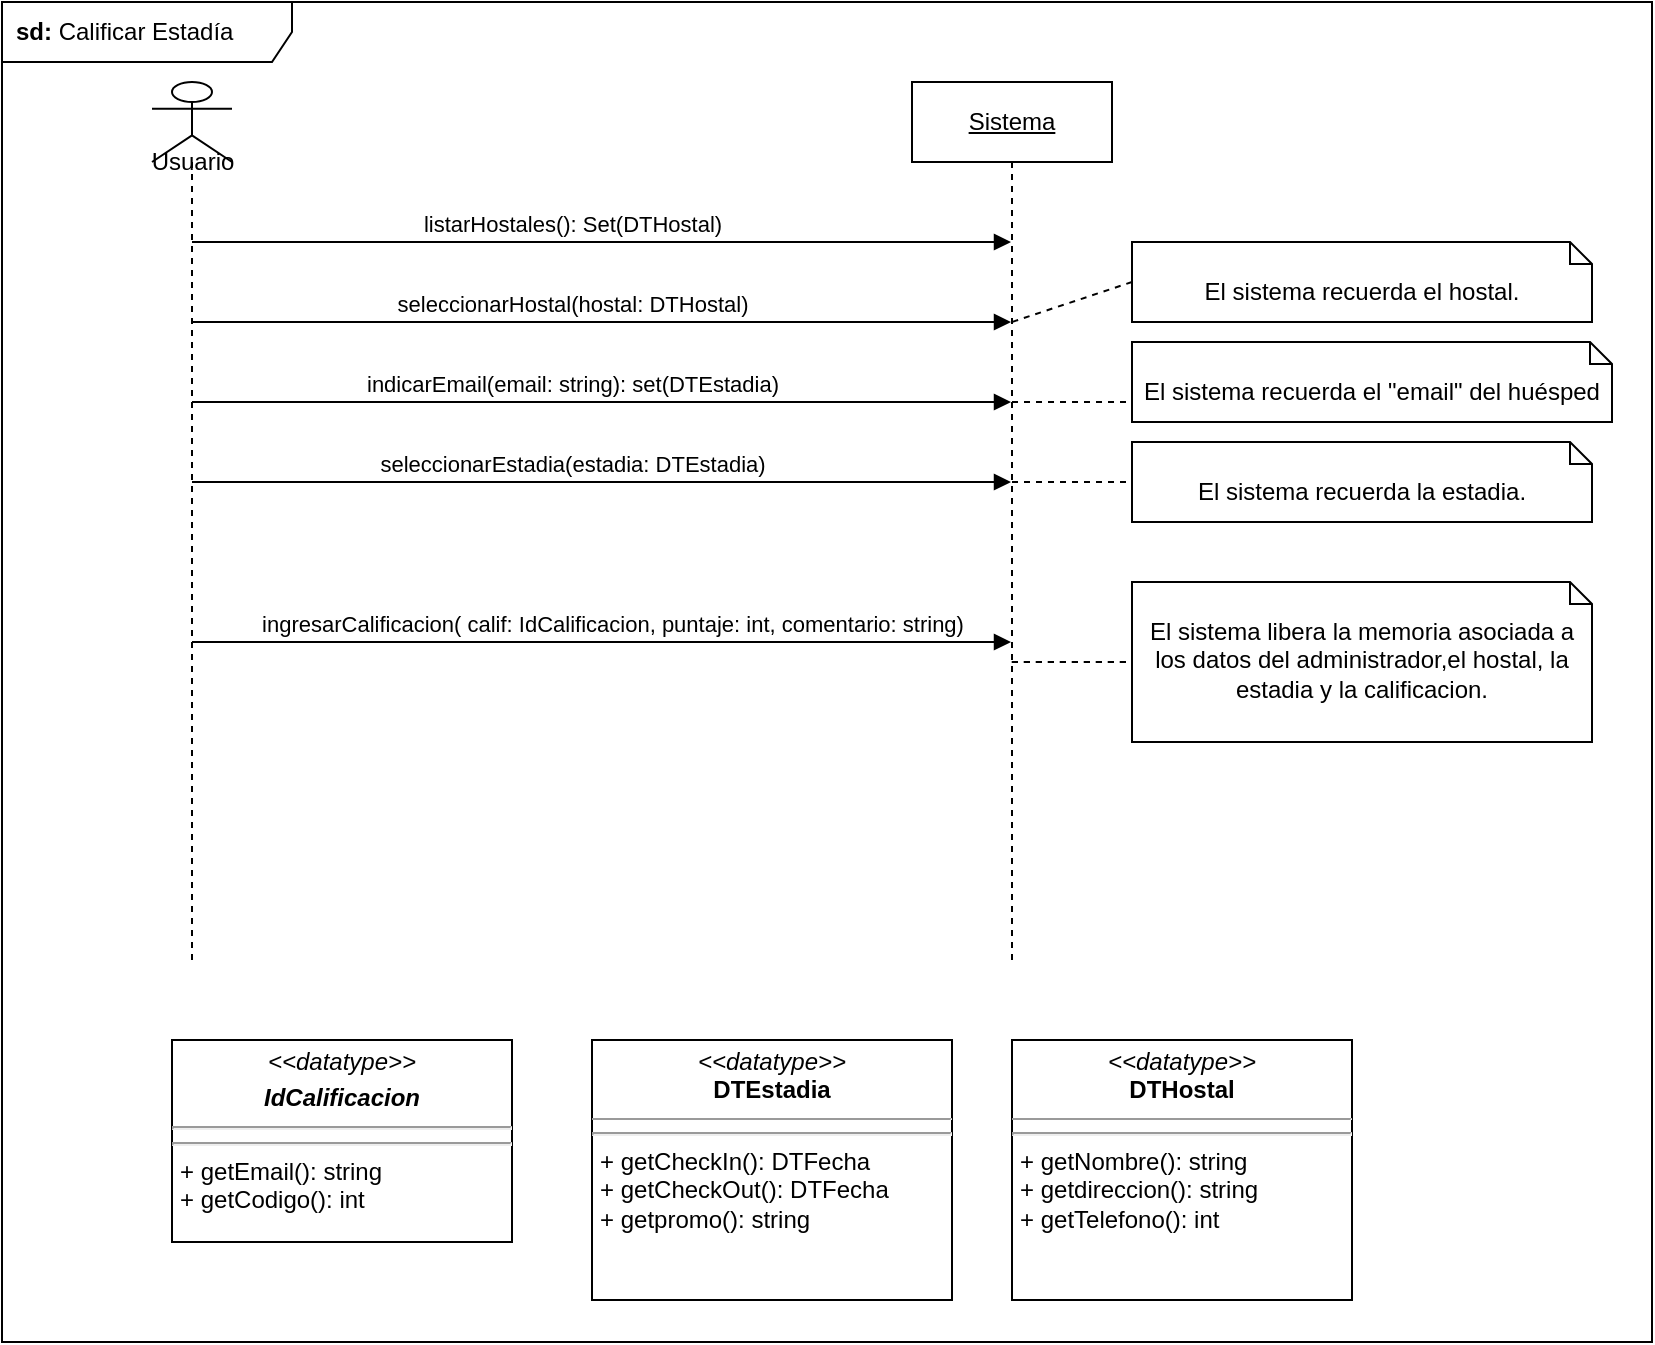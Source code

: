 <mxfile version="18.0.1" type="google"><diagram id="hYnwlb2TeETZ26GH_1Er" name="Page-1"><mxGraphModel grid="1" page="1" gridSize="10" guides="1" tooltips="1" connect="1" arrows="1" fold="1" pageScale="1" pageWidth="827" pageHeight="1169" math="0" shadow="0"><root><mxCell id="0"/><mxCell id="1" parent="0"/><mxCell id="ZYtZ-sz1GKL3KJwJi6M3-21" value="&lt;b&gt;sd:&amp;nbsp;&lt;/b&gt;Calificar Estadía&amp;nbsp;" style="shape=umlFrame;whiteSpace=wrap;html=1;width=145;height=30;boundedLbl=1;verticalAlign=middle;align=left;spacingLeft=5;shadow=0;" vertex="1" parent="1"><mxGeometry x="-5" width="825" height="670" as="geometry"/></mxCell><mxCell id="UoplaIsd8-jlxDAfkfoc-1" value="" style="shape=umlLifeline;participant=umlActor;perimeter=lifelinePerimeter;whiteSpace=wrap;html=1;container=1;collapsible=0;recursiveResize=0;verticalAlign=top;spacingTop=36;outlineConnect=0;" vertex="1" parent="1"><mxGeometry x="70" y="40" width="40" height="440" as="geometry"/></mxCell><mxCell id="ZYtZ-sz1GKL3KJwJi6M3-5" value="Usuario" style="text;html=1;align=center;verticalAlign=middle;resizable=0;points=[];autosize=1;strokeColor=none;fillColor=none;" vertex="1" parent="UoplaIsd8-jlxDAfkfoc-1"><mxGeometry x="-10" y="30" width="60" height="20" as="geometry"/></mxCell><mxCell id="UoplaIsd8-jlxDAfkfoc-2" value="&lt;u&gt;Sistema&lt;/u&gt;" style="shape=umlLifeline;perimeter=lifelinePerimeter;whiteSpace=wrap;html=1;container=1;collapsible=0;recursiveResize=0;outlineConnect=0;" vertex="1" parent="1"><mxGeometry x="450" y="40" width="100" height="440" as="geometry"/></mxCell><mxCell id="d3-VWS8zxW0gWEig7PKc-8" value="" style="endArrow=none;dashed=1;html=1;rounded=0;entryX=0;entryY=0.5;entryDx=0;entryDy=0;entryPerimeter=0;" edge="1" parent="UoplaIsd8-jlxDAfkfoc-2"><mxGeometry width="50" height="50" relative="1" as="geometry"><mxPoint x="50.005" y="160" as="sourcePoint"/><mxPoint x="110.15" y="160" as="targetPoint"/><Array as="points"><mxPoint x="60.15" y="160"/></Array></mxGeometry></mxCell><mxCell id="UoplaIsd8-jlxDAfkfoc-3" value="listarHostales(): Set(DTHostal)" style="html=1;verticalAlign=bottom;endArrow=block;rounded=0;" edge="1" parent="1" source="UoplaIsd8-jlxDAfkfoc-1" target="UoplaIsd8-jlxDAfkfoc-2"><mxGeometry x="-0.071" width="80" relative="1" as="geometry"><mxPoint x="110" y="120" as="sourcePoint"/><mxPoint x="160" y="120" as="targetPoint"/><mxPoint as="offset"/><Array as="points"><mxPoint x="260" y="120"/></Array></mxGeometry></mxCell><mxCell id="UoplaIsd8-jlxDAfkfoc-5" value="indicarEmail(email: string): set(DTEstadia)" style="html=1;verticalAlign=bottom;endArrow=block;rounded=0;" edge="1" parent="1" source="UoplaIsd8-jlxDAfkfoc-1" target="UoplaIsd8-jlxDAfkfoc-2"><mxGeometry x="-0.071" width="80" relative="1" as="geometry"><mxPoint x="140" y="190" as="sourcePoint"/><mxPoint x="220" y="190" as="targetPoint"/><Array as="points"><mxPoint x="130" y="200"/></Array><mxPoint as="offset"/></mxGeometry></mxCell><mxCell id="UoplaIsd8-jlxDAfkfoc-8" value="seleccionarEstadia(estadia: DTEstadia)" style="html=1;verticalAlign=bottom;endArrow=block;rounded=0;" edge="1" parent="1" source="UoplaIsd8-jlxDAfkfoc-1" target="UoplaIsd8-jlxDAfkfoc-2"><mxGeometry x="-0.071" width="80" relative="1" as="geometry"><mxPoint x="210" y="240" as="sourcePoint"/><mxPoint x="290" y="240" as="targetPoint"/><Array as="points"><mxPoint x="270" y="240"/></Array><mxPoint as="offset"/></mxGeometry></mxCell><mxCell id="UoplaIsd8-jlxDAfkfoc-11" value="&lt;p style=&quot;margin: 0px ; margin-top: 4px ; text-align: center&quot;&gt;&lt;i&gt;&amp;lt;&amp;lt;datatype&amp;gt;&amp;gt;&lt;/i&gt;&lt;br&gt;&lt;b&gt;DTHostal&lt;/b&gt;&lt;/p&gt;&lt;hr size=&quot;1&quot;&gt;&lt;hr&gt;&lt;p style=&quot;margin: 0px ; margin-left: 4px&quot;&gt;&lt;span&gt;+ getNombre(): string&lt;/span&gt;&lt;br&gt;&lt;/p&gt;&lt;p style=&quot;margin: 0px ; margin-left: 4px&quot;&gt;+ getdireccion(): string&lt;/p&gt;&lt;p style=&quot;margin: 0px ; margin-left: 4px&quot;&gt;+ getTelefono(): int&lt;br&gt;&lt;/p&gt;" style="verticalAlign=top;align=left;overflow=fill;fontSize=12;fontFamily=Helvetica;html=1;" vertex="1" parent="1"><mxGeometry x="500" y="519" width="170" height="130" as="geometry"/></mxCell><mxCell id="UoplaIsd8-jlxDAfkfoc-16" value="&lt;p style=&quot;margin: 0px ; margin-top: 4px ; text-align: center&quot;&gt;&lt;i&gt;&amp;lt;&amp;lt;datatype&amp;gt;&amp;gt;&lt;/i&gt;&lt;br&gt;&lt;b&gt;DTEstadia&lt;/b&gt;&lt;/p&gt;&lt;hr size=&quot;1&quot;&gt;&lt;p style=&quot;margin: 0px ; margin-left: 4px&quot;&gt;&lt;/p&gt;&lt;hr&gt;&lt;p style=&quot;margin: 0px ; margin-left: 4px&quot;&gt;+ getCheckIn(): DTFecha&lt;/p&gt;&lt;p style=&quot;margin: 0px ; margin-left: 4px&quot;&gt;+ getCheckOut(): DTFecha&lt;br&gt;+ getpromo(): string&lt;/p&gt;&lt;p style=&quot;margin: 0px ; margin-left: 4px&quot;&gt;&lt;br&gt;&lt;/p&gt;" style="verticalAlign=top;align=left;overflow=fill;fontSize=12;fontFamily=Helvetica;html=1;" vertex="1" parent="1"><mxGeometry x="290" y="519" width="180" height="130" as="geometry"/></mxCell><mxCell id="UoplaIsd8-jlxDAfkfoc-17" value="El sistema libera la memoria asociada a los datos del&amp;nbsp;administrador,el hostal, la estadia y la calificacion." style="shape=note2;boundedLbl=1;whiteSpace=wrap;html=1;size=11;verticalAlign=top;align=center;" vertex="1" parent="1"><mxGeometry x="560" y="290" width="230" height="80" as="geometry"/></mxCell><mxCell id="UoplaIsd8-jlxDAfkfoc-10" value="ingresarCalificacion( calif: IdCalificacion, puntaje: int, comentario: string)" style="html=1;verticalAlign=bottom;endArrow=block;rounded=0;" edge="1" parent="1" source="UoplaIsd8-jlxDAfkfoc-1" target="UoplaIsd8-jlxDAfkfoc-2"><mxGeometry x="0.026" width="80" relative="1" as="geometry"><mxPoint x="80" y="280" as="sourcePoint"/><mxPoint x="160" y="280" as="targetPoint"/><mxPoint as="offset"/><Array as="points"><mxPoint x="140" y="320"/><mxPoint x="340" y="320"/></Array></mxGeometry></mxCell><mxCell id="UoplaIsd8-jlxDAfkfoc-4" value="seleccionarHostal(hostal: DTHostal)" style="html=1;verticalAlign=bottom;endArrow=block;rounded=0;" edge="1" parent="1" source="UoplaIsd8-jlxDAfkfoc-1" target="UoplaIsd8-jlxDAfkfoc-2"><mxGeometry x="-0.071" width="80" relative="1" as="geometry"><mxPoint x="100" y="160" as="sourcePoint"/><mxPoint x="160" y="160" as="targetPoint"/><Array as="points"><mxPoint x="220" y="160"/></Array><mxPoint as="offset"/></mxGeometry></mxCell><mxCell id="ZYtZ-sz1GKL3KJwJi6M3-23" value="" style="endArrow=none;dashed=1;html=1;rounded=0;entryX=0;entryY=0.5;entryDx=0;entryDy=0;entryPerimeter=0;" edge="1" parent="1" source="UoplaIsd8-jlxDAfkfoc-2" target="UoplaIsd8-jlxDAfkfoc-17"><mxGeometry width="50" height="50" relative="1" as="geometry"><mxPoint x="500" y="380" as="sourcePoint"/><mxPoint x="550" y="330" as="targetPoint"/></mxGeometry></mxCell><mxCell id="d3-VWS8zxW0gWEig7PKc-1" value="&lt;p style=&quot;margin: 0px ; margin-top: 4px ; text-align: center&quot;&gt;&lt;i&gt;&amp;lt;&amp;lt;datatype&amp;gt;&amp;gt;&lt;/i&gt;&lt;br&gt;&lt;/p&gt;&lt;p style=&quot;margin: 0px ; margin-top: 4px ; text-align: center&quot;&gt;&lt;i&gt;&lt;b&gt;IdCalificacion&lt;/b&gt;&lt;/i&gt;&lt;/p&gt;&lt;hr&gt;&lt;hr&gt;&lt;p style=&quot;margin: 0px ; margin-left: 4px&quot;&gt;&lt;span&gt;+ getEmail(): string&lt;/span&gt;&lt;/p&gt;&lt;p style=&quot;margin: 0px ; margin-left: 4px&quot;&gt;+ getCodigo(): int&lt;br&gt;&lt;/p&gt;" style="verticalAlign=top;align=left;overflow=fill;fontSize=12;fontFamily=Helvetica;html=1;" vertex="1" parent="1"><mxGeometry x="80" y="519" width="170" height="101" as="geometry"/></mxCell><mxCell id="d3-VWS8zxW0gWEig7PKc-2" value="El sistema recuerda el hostal." style="shape=note2;boundedLbl=1;whiteSpace=wrap;html=1;size=11;verticalAlign=top;align=center;" vertex="1" parent="1"><mxGeometry x="560" y="120" width="230" height="40" as="geometry"/></mxCell><mxCell id="d3-VWS8zxW0gWEig7PKc-3" value="El sistema recuerda el &quot;email&quot; del huésped" style="shape=note2;boundedLbl=1;whiteSpace=wrap;html=1;size=11;verticalAlign=top;align=center;" vertex="1" parent="1"><mxGeometry x="560" y="170" width="240" height="40" as="geometry"/></mxCell><mxCell id="d3-VWS8zxW0gWEig7PKc-4" value="El sistema recuerda la estadia." style="shape=note2;boundedLbl=1;whiteSpace=wrap;html=1;size=11;verticalAlign=top;align=center;" vertex="1" parent="1"><mxGeometry x="560" y="220" width="230" height="40" as="geometry"/></mxCell><mxCell id="d3-VWS8zxW0gWEig7PKc-5" value="" style="endArrow=none;dashed=1;html=1;rounded=0;entryX=0;entryY=0.5;entryDx=0;entryDy=0;entryPerimeter=0;" edge="1" parent="1"><mxGeometry width="50" height="50" relative="1" as="geometry"><mxPoint x="499.855" y="330" as="sourcePoint"/><mxPoint x="560" y="330" as="targetPoint"/><Array as="points"><mxPoint x="530" y="330"/></Array></mxGeometry></mxCell><mxCell id="d3-VWS8zxW0gWEig7PKc-7" value="" style="endArrow=none;dashed=1;html=1;rounded=0;entryX=0;entryY=0.5;entryDx=0;entryDy=0;entryPerimeter=0;" edge="1" parent="1" source="UoplaIsd8-jlxDAfkfoc-2" target="d3-VWS8zxW0gWEig7PKc-4"><mxGeometry width="50" height="50" relative="1" as="geometry"><mxPoint x="510" y="280" as="sourcePoint"/><mxPoint x="560" y="230" as="targetPoint"/><Array as="points"><mxPoint x="510" y="240"/></Array></mxGeometry></mxCell><mxCell id="d3-VWS8zxW0gWEig7PKc-11" value="" style="endArrow=none;dashed=1;html=1;rounded=0;exitX=0;exitY=0.5;exitDx=0;exitDy=0;exitPerimeter=0;" edge="1" parent="1" source="d3-VWS8zxW0gWEig7PKc-2" target="UoplaIsd8-jlxDAfkfoc-2"><mxGeometry width="50" height="50" relative="1" as="geometry"><mxPoint x="420" y="220" as="sourcePoint"/><mxPoint x="470" y="170" as="targetPoint"/><Array as="points"><mxPoint x="500" y="160"/></Array></mxGeometry></mxCell></root></mxGraphModel></diagram></mxfile>